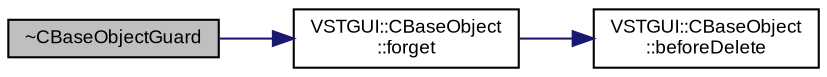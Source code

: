 digraph "~CBaseObjectGuard"
{
  bgcolor="transparent";
  edge [fontname="Arial",fontsize="9",labelfontname="Arial",labelfontsize="9"];
  node [fontname="Arial",fontsize="9",shape=record];
  rankdir="LR";
  Node1 [label="~CBaseObjectGuard",height=0.2,width=0.4,color="black", fillcolor="grey75", style="filled" fontcolor="black"];
  Node1 -> Node2 [color="midnightblue",fontsize="9",style="solid",fontname="Arial"];
  Node2 [label="VSTGUI::CBaseObject\l::forget",height=0.2,width=0.4,color="black",URL="$class_v_s_t_g_u_i_1_1_c_base_object.html#ad63e28fbe95a3458c97c60bfacd47ab8",tooltip="decrease refcount and delete object if refcount == 0 "];
  Node2 -> Node3 [color="midnightblue",fontsize="9",style="solid",fontname="Arial"];
  Node3 [label="VSTGUI::CBaseObject\l::beforeDelete",height=0.2,width=0.4,color="black",URL="$class_v_s_t_g_u_i_1_1_c_base_object.html#a7109cc8e58c631f14b338c5e60633d7b"];
}
